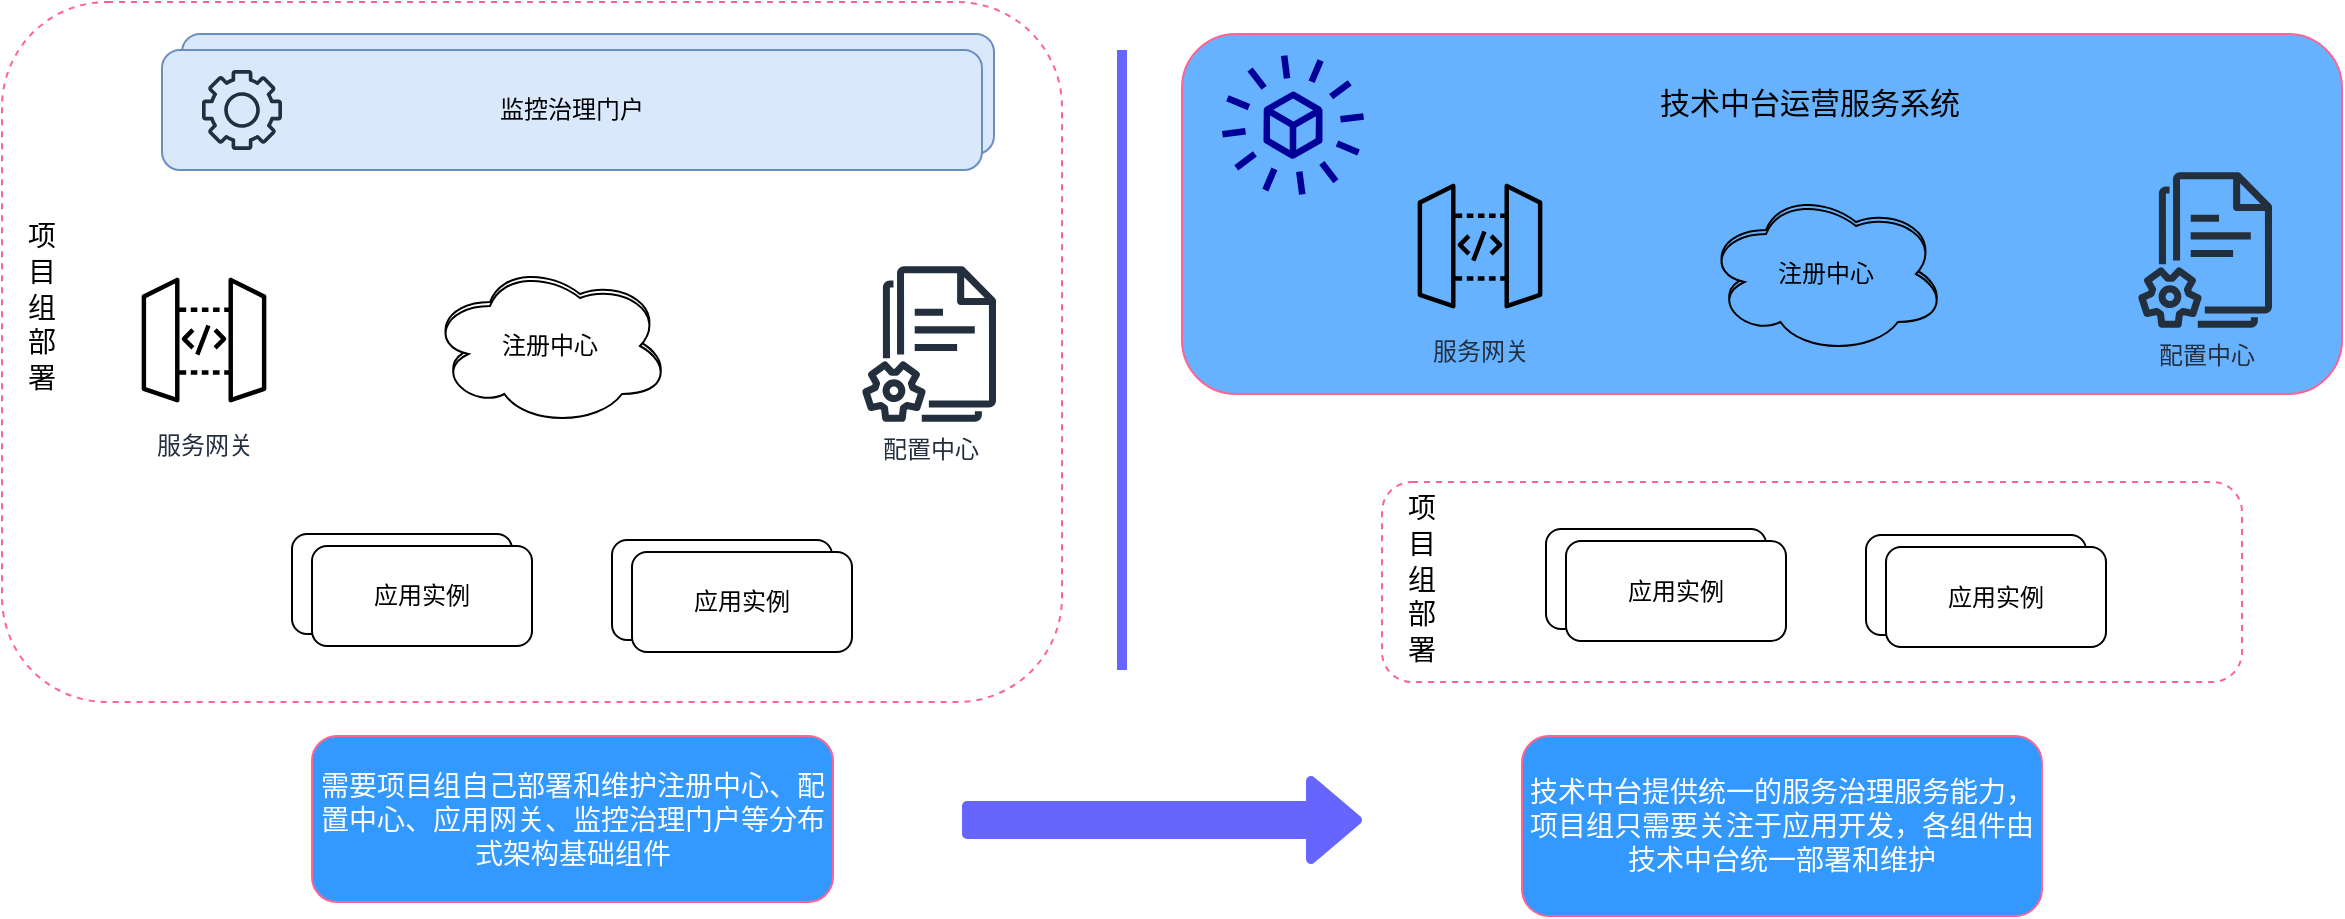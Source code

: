 <mxfile version="16.6.2" type="github">
  <diagram id="JiGCV27MPA_2CdQ_huYr" name="Page-1">
    <mxGraphModel dx="946" dy="1628" grid="1" gridSize="10" guides="1" tooltips="1" connect="1" arrows="1" fold="1" page="1" pageScale="1" pageWidth="827" pageHeight="1169" math="0" shadow="0">
      <root>
        <mxCell id="0" />
        <mxCell id="1" parent="0" />
        <mxCell id="2ANnBcZG1IqBUi7rHIKL-54" value="" style="rounded=1;whiteSpace=wrap;html=1;sketch=0;fontSize=14;fontColor=#FFFFFF;strokeColor=#FF6392;fillColor=none;gradientColor=#66B2FF;dashed=1;" vertex="1" parent="1">
          <mxGeometry x="80" y="-10" width="530" height="350" as="geometry" />
        </mxCell>
        <mxCell id="2ANnBcZG1IqBUi7rHIKL-36" value="" style="rounded=1;whiteSpace=wrap;html=1;sketch=0;fontSize=13;strokeColor=#6c8ebf;fillColor=#dae8fc;" vertex="1" parent="1">
          <mxGeometry x="170" y="6" width="406" height="60" as="geometry" />
        </mxCell>
        <mxCell id="2ANnBcZG1IqBUi7rHIKL-7" value="" style="ellipse;shape=cloud;whiteSpace=wrap;html=1;fillColor=none;gradientColor=#ffffff;" vertex="1" parent="1">
          <mxGeometry x="294" y="120" width="120" height="80" as="geometry" />
        </mxCell>
        <mxCell id="2ANnBcZG1IqBUi7rHIKL-8" value="&lt;font color=&quot;#000000&quot;&gt;注册中心&lt;/font&gt;" style="ellipse;shape=cloud;whiteSpace=wrap;html=1;fontColor=#FFFFFF;fillColor=#FFFFFF;gradientColor=#ffffff;" vertex="1" parent="1">
          <mxGeometry x="294" y="122" width="120" height="80" as="geometry" />
        </mxCell>
        <mxCell id="2ANnBcZG1IqBUi7rHIKL-9" value="应用实例" style="rounded=1;whiteSpace=wrap;html=1;fontColor=#000000;fillColor=#FFFFFF;gradientColor=#ffffff;" vertex="1" parent="1">
          <mxGeometry x="225" y="256" width="110" height="50" as="geometry" />
        </mxCell>
        <mxCell id="2ANnBcZG1IqBUi7rHIKL-10" value="应用实例" style="rounded=1;whiteSpace=wrap;html=1;fontColor=#000000;fillColor=#FFFFFF;gradientColor=#ffffff;" vertex="1" parent="1">
          <mxGeometry x="235" y="262" width="110" height="50" as="geometry" />
        </mxCell>
        <mxCell id="2ANnBcZG1IqBUi7rHIKL-13" value="监控治理门户" style="rounded=1;whiteSpace=wrap;html=1;fillColor=#dae8fc;strokeColor=#6c8ebf;" vertex="1" parent="1">
          <mxGeometry x="160" y="14" width="410" height="60" as="geometry" />
        </mxCell>
        <mxCell id="2ANnBcZG1IqBUi7rHIKL-15" value="" style="sketch=0;outlineConnect=0;fontColor=#232F3E;gradientColor=none;fillColor=#232F3D;strokeColor=none;dashed=0;verticalLabelPosition=bottom;verticalAlign=top;align=center;html=1;fontSize=12;fontStyle=0;aspect=fixed;pointerEvents=1;shape=mxgraph.aws4.gear;" vertex="1" parent="1">
          <mxGeometry x="180" y="24" width="40" height="40" as="geometry" />
        </mxCell>
        <mxCell id="2ANnBcZG1IqBUi7rHIKL-16" value="应用实例" style="rounded=1;whiteSpace=wrap;html=1;fontColor=#000000;fillColor=#FFFFFF;gradientColor=#ffffff;" vertex="1" parent="1">
          <mxGeometry x="385" y="259" width="110" height="50" as="geometry" />
        </mxCell>
        <mxCell id="2ANnBcZG1IqBUi7rHIKL-17" value="应用实例" style="rounded=1;whiteSpace=wrap;html=1;fontColor=#000000;fillColor=#FFFFFF;gradientColor=#ffffff;" vertex="1" parent="1">
          <mxGeometry x="395" y="265" width="110" height="50" as="geometry" />
        </mxCell>
        <mxCell id="2ANnBcZG1IqBUi7rHIKL-19" value="配置中心" style="sketch=0;outlineConnect=0;fontColor=#232F3E;gradientColor=none;fillColor=#232F3D;strokeColor=none;dashed=0;verticalLabelPosition=bottom;verticalAlign=top;align=center;html=1;fontSize=12;fontStyle=0;aspect=fixed;pointerEvents=1;shape=mxgraph.aws4.documents2;" vertex="1" parent="1">
          <mxGeometry x="510" y="122" width="67" height="78" as="geometry" />
        </mxCell>
        <mxCell id="2ANnBcZG1IqBUi7rHIKL-20" value="服务网关" style="sketch=0;points=[[0,0,0],[0.25,0,0],[0.5,0,0],[0.75,0,0],[1,0,0],[0,1,0],[0.25,1,0],[0.5,1,0],[0.75,1,0],[1,1,0],[0,0.25,0],[0,0.5,0],[0,0.75,0],[1,0.25,0],[1,0.5,0],[1,0.75,0]];outlineConnect=0;fontColor=#232F3E;gradientColor=#FFFFFF;gradientDirection=north;fillColor=#FFFFFF;strokeColor=#000000;dashed=0;verticalLabelPosition=bottom;verticalAlign=top;align=center;html=1;fontSize=12;fontStyle=0;aspect=fixed;shape=mxgraph.aws4.resourceIcon;resIcon=mxgraph.aws4.api_gateway;" vertex="1" parent="1">
          <mxGeometry x="142" y="120" width="78" height="78" as="geometry" />
        </mxCell>
        <mxCell id="2ANnBcZG1IqBUi7rHIKL-34" value="&lt;font&gt;&lt;font color=&quot;#ffffff&quot; style=&quot;font-size: 14px&quot;&gt;需要项目组自己部署和维护注册中心、配置中心、应用网关、监控治理门户等分布式架构基础组件&lt;/font&gt;&lt;br&gt;&lt;/font&gt;" style="rounded=1;whiteSpace=wrap;html=1;sketch=0;fontColor=#5AA9E6;strokeColor=#FF6392;fillColor=#3399FF;" vertex="1" parent="1">
          <mxGeometry x="235" y="357" width="260.5" height="83" as="geometry" />
        </mxCell>
        <mxCell id="2ANnBcZG1IqBUi7rHIKL-35" value="" style="endArrow=none;html=1;rounded=1;sketch=0;fontSize=13;fontColor=#FFFFFF;strokeColor=#6666FF;fillColor=#FFE45E;curved=0;strokeWidth=5;" edge="1" parent="1">
          <mxGeometry width="50" height="50" relative="1" as="geometry">
            <mxPoint x="640" y="324" as="sourcePoint" />
            <mxPoint x="640" y="14" as="targetPoint" />
          </mxGeometry>
        </mxCell>
        <mxCell id="2ANnBcZG1IqBUi7rHIKL-37" value="" style="rounded=1;whiteSpace=wrap;html=1;sketch=0;fontSize=13;fontColor=#FFFFFF;strokeColor=#FF6392;fillColor=#66B2FF;" vertex="1" parent="1">
          <mxGeometry x="670" y="6" width="580" height="180" as="geometry" />
        </mxCell>
        <mxCell id="2ANnBcZG1IqBUi7rHIKL-38" value="" style="sketch=0;outlineConnect=0;fontColor=#232F3E;gradientColor=none;fillColor=#000099;strokeColor=none;dashed=0;verticalLabelPosition=bottom;verticalAlign=top;align=center;html=1;fontSize=12;fontStyle=0;aspect=fixed;pointerEvents=1;shape=mxgraph.aws4.eventbridge_saas_partner_event_bus_resource;rounded=1;" vertex="1" parent="1">
          <mxGeometry x="690" y="16" width="71" height="71" as="geometry" />
        </mxCell>
        <mxCell id="2ANnBcZG1IqBUi7rHIKL-39" value="" style="ellipse;shape=cloud;whiteSpace=wrap;html=1;fillColor=none;gradientColor=#ffffff;" vertex="1" parent="1">
          <mxGeometry x="932" y="84" width="120" height="80" as="geometry" />
        </mxCell>
        <mxCell id="2ANnBcZG1IqBUi7rHIKL-40" value="&lt;font color=&quot;#000000&quot;&gt;注册中心&lt;/font&gt;" style="ellipse;shape=cloud;whiteSpace=wrap;html=1;fontColor=#FFFFFF;fillColor=#66B2FF;gradientColor=#66B2FF;" vertex="1" parent="1">
          <mxGeometry x="932" y="86" width="120" height="80" as="geometry" />
        </mxCell>
        <mxCell id="2ANnBcZG1IqBUi7rHIKL-41" value="配置中心" style="sketch=0;outlineConnect=0;fontColor=#232F3E;gradientColor=none;fillColor=#232F3D;strokeColor=none;dashed=0;verticalLabelPosition=bottom;verticalAlign=top;align=center;html=1;fontSize=12;fontStyle=0;aspect=fixed;pointerEvents=1;shape=mxgraph.aws4.documents2;" vertex="1" parent="1">
          <mxGeometry x="1148" y="75" width="67" height="78" as="geometry" />
        </mxCell>
        <mxCell id="2ANnBcZG1IqBUi7rHIKL-42" value="服务网关" style="sketch=0;points=[[0,0,0],[0.25,0,0],[0.5,0,0],[0.75,0,0],[1,0,0],[0,1,0],[0.25,1,0],[0.5,1,0],[0.75,1,0],[1,1,0],[0,0.25,0],[0,0.5,0],[0,0.75,0],[1,0.25,0],[1,0.5,0],[1,0.75,0]];outlineConnect=0;fontColor=#232F3E;gradientColor=#66B2FF;gradientDirection=north;fillColor=#66B2FF;strokeColor=#000000;dashed=0;verticalLabelPosition=bottom;verticalAlign=top;align=center;html=1;fontSize=12;fontStyle=0;aspect=fixed;shape=mxgraph.aws4.resourceIcon;resIcon=mxgraph.aws4.api_gateway;" vertex="1" parent="1">
          <mxGeometry x="780" y="73" width="78" height="78" as="geometry" />
        </mxCell>
        <mxCell id="2ANnBcZG1IqBUi7rHIKL-45" value="&lt;font color=&quot;#000000&quot; style=&quot;font-size: 15px&quot;&gt;技术中台运营服务系统&lt;/font&gt;" style="text;html=1;strokeColor=none;fillColor=none;align=center;verticalAlign=middle;whiteSpace=wrap;rounded=0;sketch=0;fontSize=13;fontColor=#FFFFFF;" vertex="1" parent="1">
          <mxGeometry x="900" y="25" width="168" height="30" as="geometry" />
        </mxCell>
        <mxCell id="2ANnBcZG1IqBUi7rHIKL-46" value="应用实例" style="rounded=1;whiteSpace=wrap;html=1;fontColor=#000000;fillColor=#FFFFFF;gradientColor=#ffffff;" vertex="1" parent="1">
          <mxGeometry x="852" y="253.5" width="110" height="50" as="geometry" />
        </mxCell>
        <mxCell id="2ANnBcZG1IqBUi7rHIKL-47" value="应用实例" style="rounded=1;whiteSpace=wrap;html=1;fontColor=#000000;fillColor=#FFFFFF;gradientColor=#ffffff;" vertex="1" parent="1">
          <mxGeometry x="862" y="259.5" width="110" height="50" as="geometry" />
        </mxCell>
        <mxCell id="2ANnBcZG1IqBUi7rHIKL-48" value="应用实例" style="rounded=1;whiteSpace=wrap;html=1;fontColor=#000000;fillColor=#FFFFFF;gradientColor=#ffffff;" vertex="1" parent="1">
          <mxGeometry x="1012" y="256.5" width="110" height="50" as="geometry" />
        </mxCell>
        <mxCell id="2ANnBcZG1IqBUi7rHIKL-49" value="应用实例" style="rounded=1;whiteSpace=wrap;html=1;fontColor=#000000;fillColor=#FFFFFF;gradientColor=#ffffff;" vertex="1" parent="1">
          <mxGeometry x="1022" y="262.5" width="110" height="50" as="geometry" />
        </mxCell>
        <mxCell id="2ANnBcZG1IqBUi7rHIKL-50" value="&lt;font color=&quot;#ffffff&quot; style=&quot;font-size: 14px&quot;&gt;技术中台提供统一的服务治理服务能力，项目组只需要关注于应用开发，各组件由技术中台统一部署和维护&lt;/font&gt;" style="rounded=1;whiteSpace=wrap;html=1;sketch=0;fontColor=#5AA9E6;strokeColor=#FF6392;fillColor=#3399FF;" vertex="1" parent="1">
          <mxGeometry x="840" y="357" width="260" height="90" as="geometry" />
        </mxCell>
        <mxCell id="2ANnBcZG1IqBUi7rHIKL-52" value="" style="shape=flexArrow;endArrow=classic;html=1;rounded=1;sketch=0;fontSize=10;fontColor=#FFFFFF;strokeColor=#6666FF;strokeWidth=5;fillColor=#6666FF;curved=0;" edge="1" parent="1">
          <mxGeometry width="50" height="50" relative="1" as="geometry">
            <mxPoint x="560" y="399" as="sourcePoint" />
            <mxPoint x="760" y="399" as="targetPoint" />
          </mxGeometry>
        </mxCell>
        <mxCell id="2ANnBcZG1IqBUi7rHIKL-55" value="" style="rounded=1;whiteSpace=wrap;html=1;dashed=1;sketch=0;fontSize=14;fontColor=#FFFFFF;strokeColor=#FF6392;fillColor=none;gradientColor=#66B2FF;" vertex="1" parent="1">
          <mxGeometry x="770" y="230" width="430" height="100" as="geometry" />
        </mxCell>
        <mxCell id="2ANnBcZG1IqBUi7rHIKL-56" value="Text" style="text;html=1;strokeColor=none;fillColor=none;align=center;verticalAlign=middle;whiteSpace=wrap;rounded=0;dashed=1;sketch=0;fontSize=14;fontColor=#FFFFFF;" vertex="1" parent="1">
          <mxGeometry x="300" y="190" width="60" height="30" as="geometry" />
        </mxCell>
        <mxCell id="2ANnBcZG1IqBUi7rHIKL-57" value="&lt;font color=&quot;#000000&quot; face=&quot;Verdana&quot;&gt;项目组部署&lt;/font&gt;" style="text;html=1;strokeColor=none;fillColor=none;align=center;verticalAlign=middle;whiteSpace=wrap;rounded=0;dashed=1;sketch=0;fontSize=14;fontColor=#FFFFFF;" vertex="1" parent="1">
          <mxGeometry x="90" y="55" width="20" height="175" as="geometry" />
        </mxCell>
        <mxCell id="2ANnBcZG1IqBUi7rHIKL-58" value="&lt;font color=&quot;#000000&quot; face=&quot;Verdana&quot;&gt;项目组部署&lt;/font&gt;" style="text;html=1;strokeColor=none;fillColor=none;align=center;verticalAlign=middle;whiteSpace=wrap;rounded=0;dashed=1;sketch=0;fontSize=14;fontColor=#FFFFFF;" vertex="1" parent="1">
          <mxGeometry x="780" y="191" width="20" height="175" as="geometry" />
        </mxCell>
      </root>
    </mxGraphModel>
  </diagram>
</mxfile>
